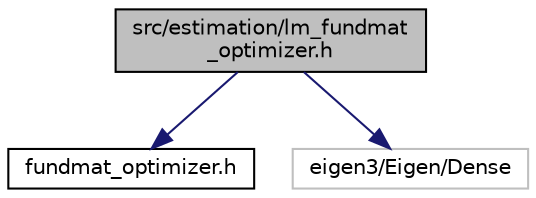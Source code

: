 digraph "src/estimation/lm_fundmat_optimizer.h"
{
  edge [fontname="Helvetica",fontsize="10",labelfontname="Helvetica",labelfontsize="10"];
  node [fontname="Helvetica",fontsize="10",shape=record];
  Node1 [label="src/estimation/lm_fundmat\l_optimizer.h",height=0.2,width=0.4,color="black", fillcolor="grey75", style="filled", fontcolor="black"];
  Node1 -> Node2 [color="midnightblue",fontsize="10",style="solid"];
  Node2 [label="fundmat_optimizer.h",height=0.2,width=0.4,color="black", fillcolor="white", style="filled",URL="$fundmat__optimizer_8h.html"];
  Node1 -> Node3 [color="midnightblue",fontsize="10",style="solid"];
  Node3 [label="eigen3/Eigen/Dense",height=0.2,width=0.4,color="grey75", fillcolor="white", style="filled"];
}
